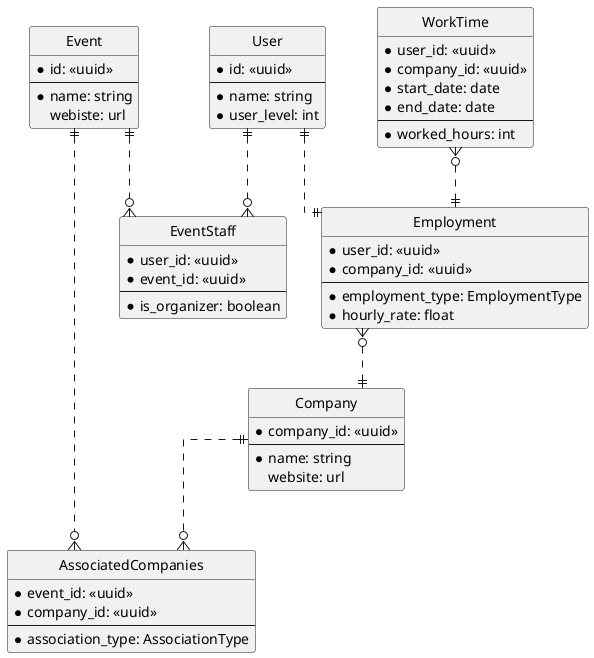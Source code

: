 @startuml erd
skinparam Linetype ortho
hide circle

entity User {
    *id: <<uuid>>
    ---
    *name: string
    *user_level: int
}

entity WorkTime {
    *user_id: <<uuid>>
    *company_id: <<uuid>>
    *start_date: date
    *end_date: date
    ---
    *worked_hours: int
}

entity Event {
    *id: <<uuid>>
    ---
    *name: string
    webiste: url
}

entity  Company {
    *company_id: <<uuid>>
    ---
    *name: string
    website: url
}

entity AssociatedCompanies {
    *event_id: <<uuid>>
    *company_id: <<uuid>>
    ---
    *association_type: AssociationType
}

entity Employment {
    *user_id: <<uuid>>
    *company_id: <<uuid>>
    ---
    *employment_type: EmploymentType
    *hourly_rate: float
}

entity EventStaff {
    *user_id: <<uuid>>
    *event_id: <<uuid>>
    ---
    *is_organizer: boolean
}

User||..||Employment
WorkTime}o..||Employment
Employment}o..||Company
Event||.o{AssociatedCompanies
Company||..o{AssociatedCompanies
Event||..o{EventStaff
User||..o{EventStaff
@enduml